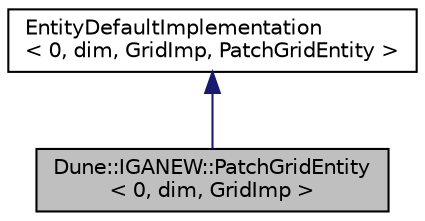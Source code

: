 digraph "Dune::IGANEW::PatchGridEntity&lt; 0, dim, GridImp &gt;"
{
 // LATEX_PDF_SIZE
  edge [fontname="Helvetica",fontsize="10",labelfontname="Helvetica",labelfontsize="10"];
  node [fontname="Helvetica",fontsize="10",shape=record];
  Node1 [label="Dune::IGANEW::PatchGridEntity\l\< 0, dim, GridImp \>",height=0.2,width=0.4,color="black", fillcolor="grey75", style="filled", fontcolor="black",tooltip="Specialization for codim-0-entities."];
  Node2 -> Node1 [dir="back",color="midnightblue",fontsize="10",style="solid",fontname="Helvetica"];
  Node2 [label="EntityDefaultImplementation\l\< 0, dim, GridImp, PatchGridEntity \>",height=0.2,width=0.4,color="black", fillcolor="white", style="filled",tooltip=" "];
}
